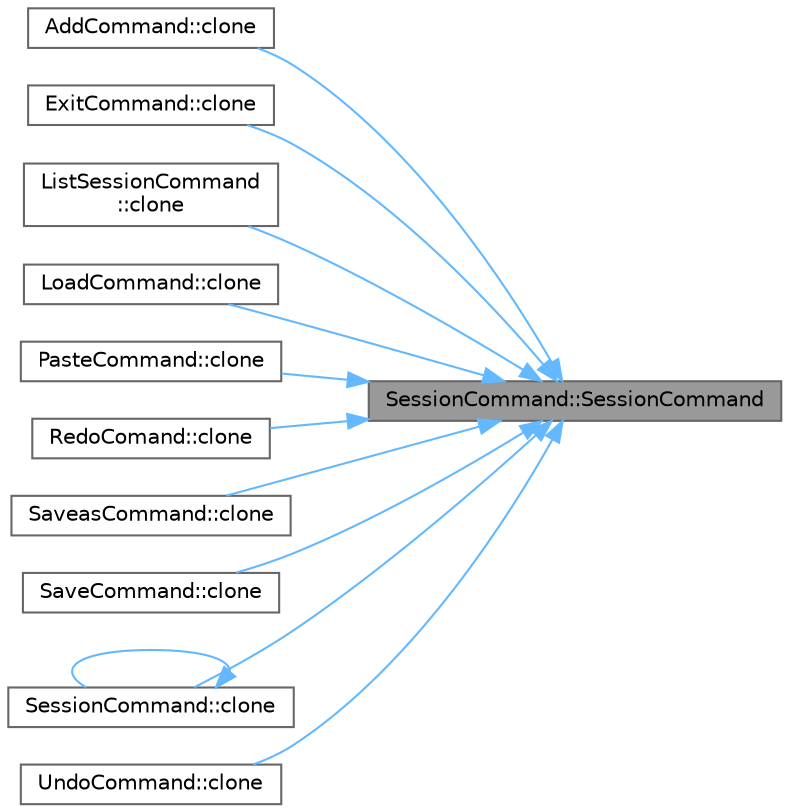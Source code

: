 digraph "SessionCommand::SessionCommand"
{
 // INTERACTIVE_SVG=YES
 // LATEX_PDF_SIZE
  bgcolor="transparent";
  edge [fontname=Helvetica,fontsize=10,labelfontname=Helvetica,labelfontsize=10];
  node [fontname=Helvetica,fontsize=10,shape=box,height=0.2,width=0.4];
  rankdir="RL";
  Node1 [id="Node000001",label="SessionCommand::SessionCommand",height=0.2,width=0.4,color="gray40", fillcolor="grey60", style="filled", fontcolor="black",tooltip=" "];
  Node1 -> Node2 [id="edge1_Node000001_Node000002",dir="back",color="steelblue1",style="solid",tooltip=" "];
  Node2 [id="Node000002",label="AddCommand::clone",height=0.2,width=0.4,color="grey40", fillcolor="white", style="filled",URL="$class_add_command.html#a218777732de1986a12d721ac8e694aab",tooltip="Creates a polymorphic copy of the session command."];
  Node1 -> Node3 [id="edge2_Node000001_Node000003",dir="back",color="steelblue1",style="solid",tooltip=" "];
  Node3 [id="Node000003",label="ExitCommand::clone",height=0.2,width=0.4,color="grey40", fillcolor="white", style="filled",URL="$class_exit_command.html#a772f6db33ac0a546ba6fa8c4a10742e6",tooltip="Creates a polymorphic copy of the session command."];
  Node1 -> Node4 [id="edge3_Node000001_Node000004",dir="back",color="steelblue1",style="solid",tooltip=" "];
  Node4 [id="Node000004",label="ListSessionCommand\l::clone",height=0.2,width=0.4,color="grey40", fillcolor="white", style="filled",URL="$class_list_session_command.html#a890d5c2aa3fad6e599c75c1f6b5bcff2",tooltip="Creates a polymorphic copy of the session command."];
  Node1 -> Node5 [id="edge4_Node000001_Node000005",dir="back",color="steelblue1",style="solid",tooltip=" "];
  Node5 [id="Node000005",label="LoadCommand::clone",height=0.2,width=0.4,color="grey40", fillcolor="white", style="filled",URL="$class_load_command.html#a22018fbb609dc4f1a50d67a2e24cc9fd",tooltip="Creates a polymorphic copy of the session command."];
  Node1 -> Node6 [id="edge5_Node000001_Node000006",dir="back",color="steelblue1",style="solid",tooltip=" "];
  Node6 [id="Node000006",label="PasteCommand::clone",height=0.2,width=0.4,color="grey40", fillcolor="white", style="filled",URL="$class_paste_command.html#ace81073f8e2b077892873fd7527fdabb",tooltip="Creates a polymorphic copy of the session command."];
  Node1 -> Node7 [id="edge6_Node000001_Node000007",dir="back",color="steelblue1",style="solid",tooltip=" "];
  Node7 [id="Node000007",label="RedoComand::clone",height=0.2,width=0.4,color="grey40", fillcolor="white", style="filled",URL="$class_redo_comand.html#afa2e82e79631976c0375d14de36d3085",tooltip="Creates a polymorphic copy of the session command."];
  Node1 -> Node8 [id="edge7_Node000001_Node000008",dir="back",color="steelblue1",style="solid",tooltip=" "];
  Node8 [id="Node000008",label="SaveasCommand::clone",height=0.2,width=0.4,color="grey40", fillcolor="white", style="filled",URL="$class_saveas_command.html#a69ee3aba64c7cb03da120b19eeff4606",tooltip="Creates a polymorphic copy of the session command."];
  Node1 -> Node9 [id="edge8_Node000001_Node000009",dir="back",color="steelblue1",style="solid",tooltip=" "];
  Node9 [id="Node000009",label="SaveCommand::clone",height=0.2,width=0.4,color="grey40", fillcolor="white", style="filled",URL="$class_save_command.html#a4b619ac86668dfb6549d79915bad6b10",tooltip="Creates a polymorphic copy of the session command."];
  Node1 -> Node10 [id="edge9_Node000001_Node000010",dir="back",color="steelblue1",style="solid",tooltip=" "];
  Node10 [id="Node000010",label="SessionCommand::clone",height=0.2,width=0.4,color="grey40", fillcolor="white", style="filled",URL="$class_session_command.html#a9e471b254bcc828df84423520c906c08",tooltip="Creates a polymorphic copy of the session command."];
  Node10 -> Node10 [id="edge10_Node000010_Node000010",dir="back",color="steelblue1",style="solid",tooltip=" "];
  Node1 -> Node11 [id="edge11_Node000001_Node000011",dir="back",color="steelblue1",style="solid",tooltip=" "];
  Node11 [id="Node000011",label="UndoCommand::clone",height=0.2,width=0.4,color="grey40", fillcolor="white", style="filled",URL="$class_undo_command.html#a1eece5548eba8702f0f7ec44c66fe3fd",tooltip="Creates a polymorphic copy of the session command."];
}
